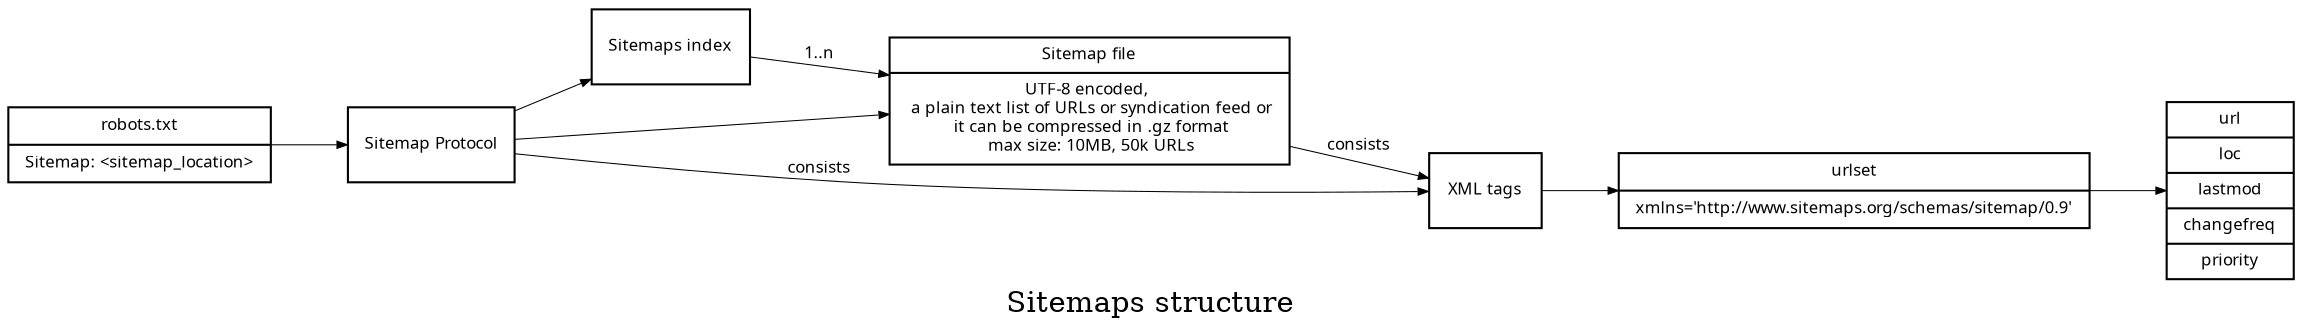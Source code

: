 //
// dot -T png sitemaps.gv -o sitemaps.png && eog sitemaps.png
//
digraph site_structure {
    
    graph [ rankdir = "LR"];
    label="Sitemaps structure";
    node [shape=record,fontname=Verdana,fontsize=8];
    edge [arrowsize=0.5,fontname=Verdana,fontsize=8,penwidth=.5];

    // Nodes
    robots_txt [label="robots.txt |\
                        Sitemap: \<sitemap_location\>"];
    
    sitemap_protocol [label="Sitemap Protocol"];
    sitemap_index [label="Sitemaps index"];
    sitemap_file [label="Sitemap file |\
                        UTF-8 encoded, \n\
                        a plain text list of URLs or syndication feed or\n\
                        it can be compressed in .gz format\n\
                        max size: 10MB, 50k URLs"];
    xml_tags [label="XML tags"];
    urlset [label="urlset |\
                    xmlns='http://www.sitemaps.org/schemas/sitemap/0.9'"
    ];
    url [label="url |\
                loc |\
                lastmod |\
                changefreq |\
                priority"];
    
    // Links
    robots_txt -> sitemap_protocol;
    sitemap_protocol -> xml_tags [label="consists"];
    sitemap_protocol -> sitemap_index;
    sitemap_index -> sitemap_file [label="1..n"];
    sitemap_protocol -> sitemap_file;
    sitemap_file -> xml_tags [label="consists"];
    xml_tags -> urlset;
    urlset -> url;
}
